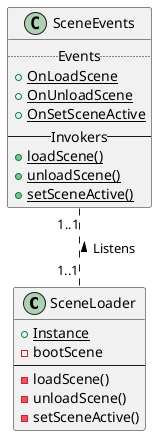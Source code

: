 @startuml scenesystem
class SceneLoader {
    {static} +Instance
    -bootScene
    --
    -loadScene()
    -unloadScene()
    -setSceneActive()
}

class SceneEvents {
    ..Events..
    {static} +OnLoadScene
    {static} +OnUnloadScene
    {static} +OnSetSceneActive
    --Invokers--
    {static} +loadScene()
    {static} +unloadScene()
    {static} +setSceneActive()
}

SceneLoader    "1..1"   .up.    "1..1"    SceneEvents   : " Listens >"

@enduml